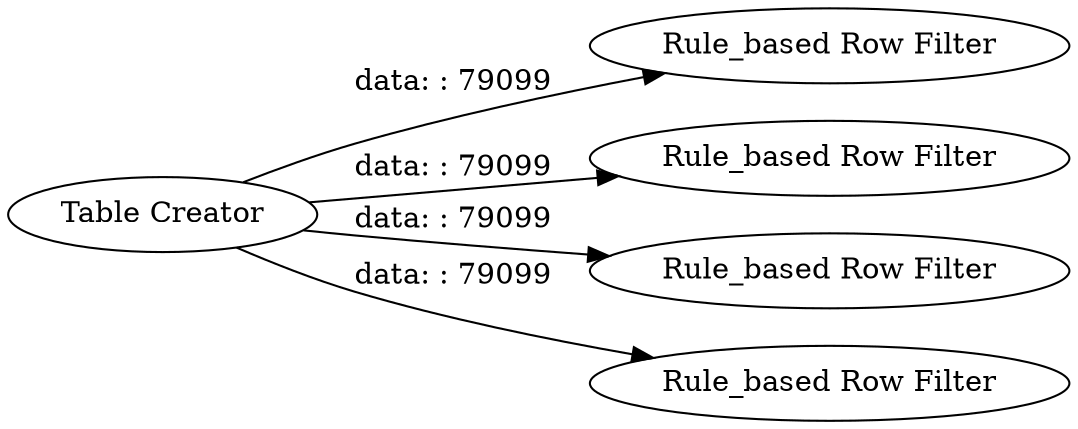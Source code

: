 digraph {
	"7882706465556629953_11" [label="Rule_based Row Filter"]
	"7882706465556629953_13" [label="Rule_based Row Filter"]
	"7882706465556629953_1" [label="Table Creator"]
	"7882706465556629953_12" [label="Rule_based Row Filter"]
	"7882706465556629953_10" [label="Rule_based Row Filter"]
	"7882706465556629953_1" -> "7882706465556629953_10" [label="data: : 79099"]
	"7882706465556629953_1" -> "7882706465556629953_11" [label="data: : 79099"]
	"7882706465556629953_1" -> "7882706465556629953_12" [label="data: : 79099"]
	"7882706465556629953_1" -> "7882706465556629953_13" [label="data: : 79099"]
	rankdir=LR
}
